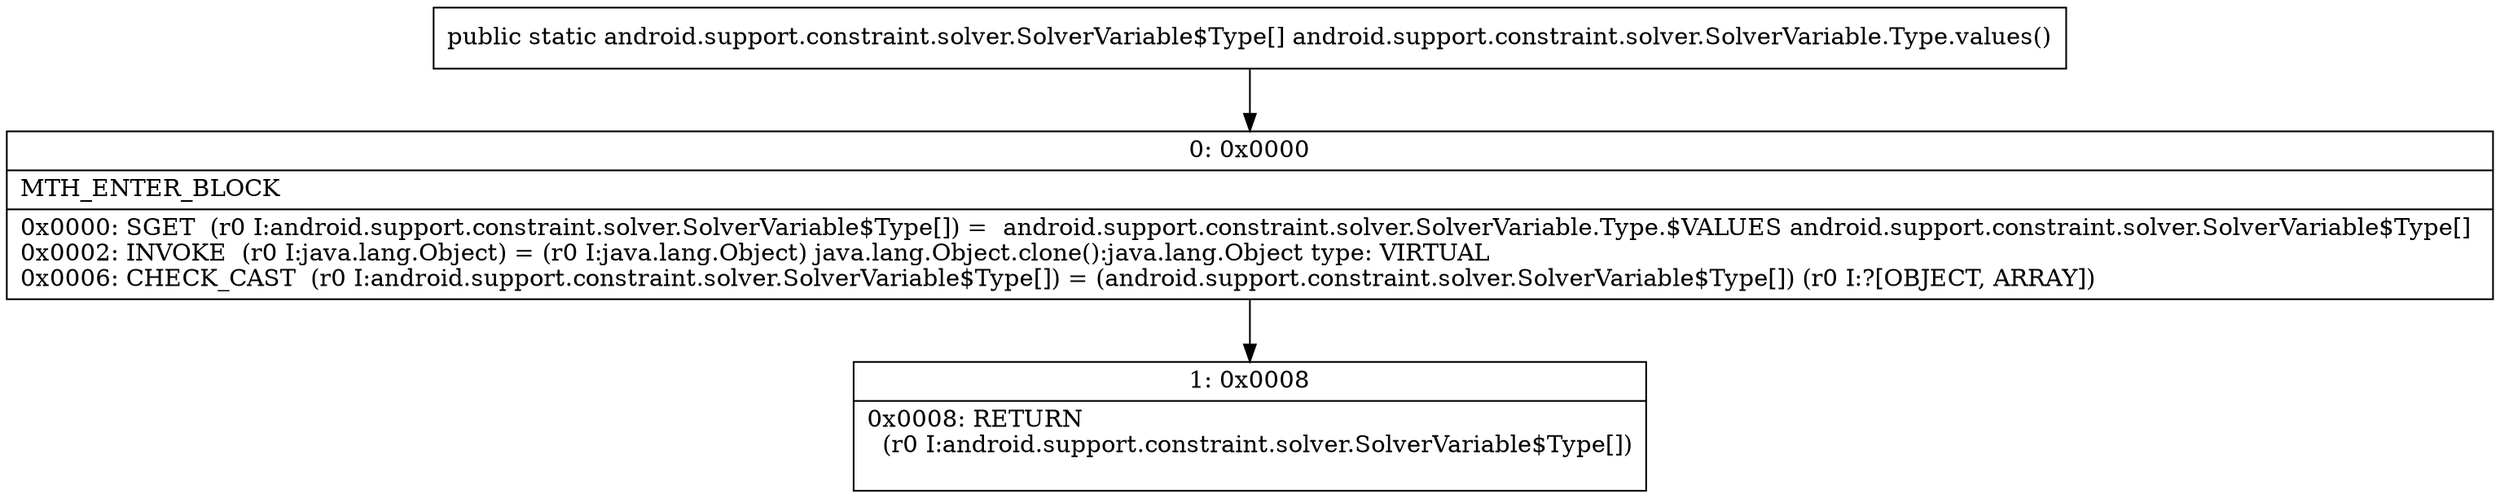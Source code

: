 digraph "CFG forandroid.support.constraint.solver.SolverVariable.Type.values()[Landroid\/support\/constraint\/solver\/SolverVariable$Type;" {
Node_0 [shape=record,label="{0\:\ 0x0000|MTH_ENTER_BLOCK\l|0x0000: SGET  (r0 I:android.support.constraint.solver.SolverVariable$Type[]) =  android.support.constraint.solver.SolverVariable.Type.$VALUES android.support.constraint.solver.SolverVariable$Type[] \l0x0002: INVOKE  (r0 I:java.lang.Object) = (r0 I:java.lang.Object) java.lang.Object.clone():java.lang.Object type: VIRTUAL \l0x0006: CHECK_CAST  (r0 I:android.support.constraint.solver.SolverVariable$Type[]) = (android.support.constraint.solver.SolverVariable$Type[]) (r0 I:?[OBJECT, ARRAY]) \l}"];
Node_1 [shape=record,label="{1\:\ 0x0008|0x0008: RETURN  \l  (r0 I:android.support.constraint.solver.SolverVariable$Type[])\l \l}"];
MethodNode[shape=record,label="{public static android.support.constraint.solver.SolverVariable$Type[] android.support.constraint.solver.SolverVariable.Type.values() }"];
MethodNode -> Node_0;
Node_0 -> Node_1;
}

